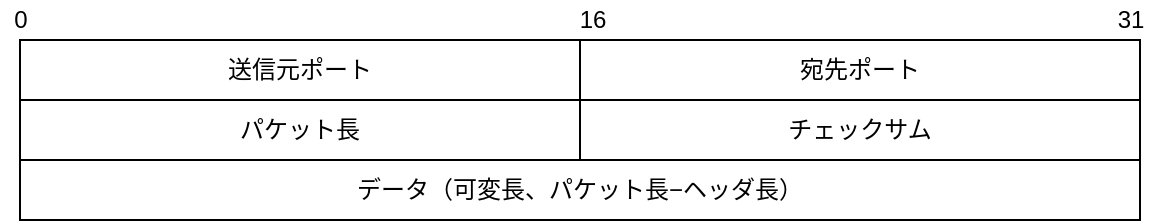 <mxfile version="13.0.3" type="device"><diagram id="lF4UWq3qPAhiLqDCjZW3" name="Page-1"><mxGraphModel dx="1088" dy="547" grid="1" gridSize="10" guides="1" tooltips="1" connect="1" arrows="1" fold="1" page="1" pageScale="1" pageWidth="1920" pageHeight="1080" math="0" shadow="0"><root><mxCell id="0"/><mxCell id="1" parent="0"/><mxCell id="FbJvh0euTd7u7F__wSPK-1" value="送信元ポート" style="rounded=0;whiteSpace=wrap;html=1;" vertex="1" parent="1"><mxGeometry x="100" y="90" width="280" height="30" as="geometry"/></mxCell><mxCell id="FbJvh0euTd7u7F__wSPK-2" value="宛先ポート" style="rounded=0;whiteSpace=wrap;html=1;" vertex="1" parent="1"><mxGeometry x="380" y="90" width="280" height="30" as="geometry"/></mxCell><mxCell id="FbJvh0euTd7u7F__wSPK-4" value="0" style="text;html=1;align=center;verticalAlign=middle;resizable=0;points=[];autosize=1;" vertex="1" parent="1"><mxGeometry x="90" y="70" width="20" height="20" as="geometry"/></mxCell><mxCell id="FbJvh0euTd7u7F__wSPK-7" value="16" style="text;html=1;align=center;verticalAlign=middle;resizable=0;points=[];autosize=1;" vertex="1" parent="1"><mxGeometry x="371" y="70" width="30" height="20" as="geometry"/></mxCell><mxCell id="FbJvh0euTd7u7F__wSPK-8" value="31" style="text;html=1;align=center;verticalAlign=middle;resizable=0;points=[];autosize=1;" vertex="1" parent="1"><mxGeometry x="640" y="70" width="30" height="20" as="geometry"/></mxCell><mxCell id="FbJvh0euTd7u7F__wSPK-10" value="データ（可変長、パケット長−ヘッダ長）" style="rounded=0;whiteSpace=wrap;html=1;" vertex="1" parent="1"><mxGeometry x="100" y="150" width="560" height="30" as="geometry"/></mxCell><mxCell id="FbJvh0euTd7u7F__wSPK-12" value="パケット長" style="rounded=0;whiteSpace=wrap;html=1;" vertex="1" parent="1"><mxGeometry x="100" y="120" width="280" height="30" as="geometry"/></mxCell><mxCell id="FbJvh0euTd7u7F__wSPK-15" value="チェックサム" style="rounded=0;whiteSpace=wrap;html=1;" vertex="1" parent="1"><mxGeometry x="380" y="120" width="280" height="30" as="geometry"/></mxCell></root></mxGraphModel></diagram></mxfile>